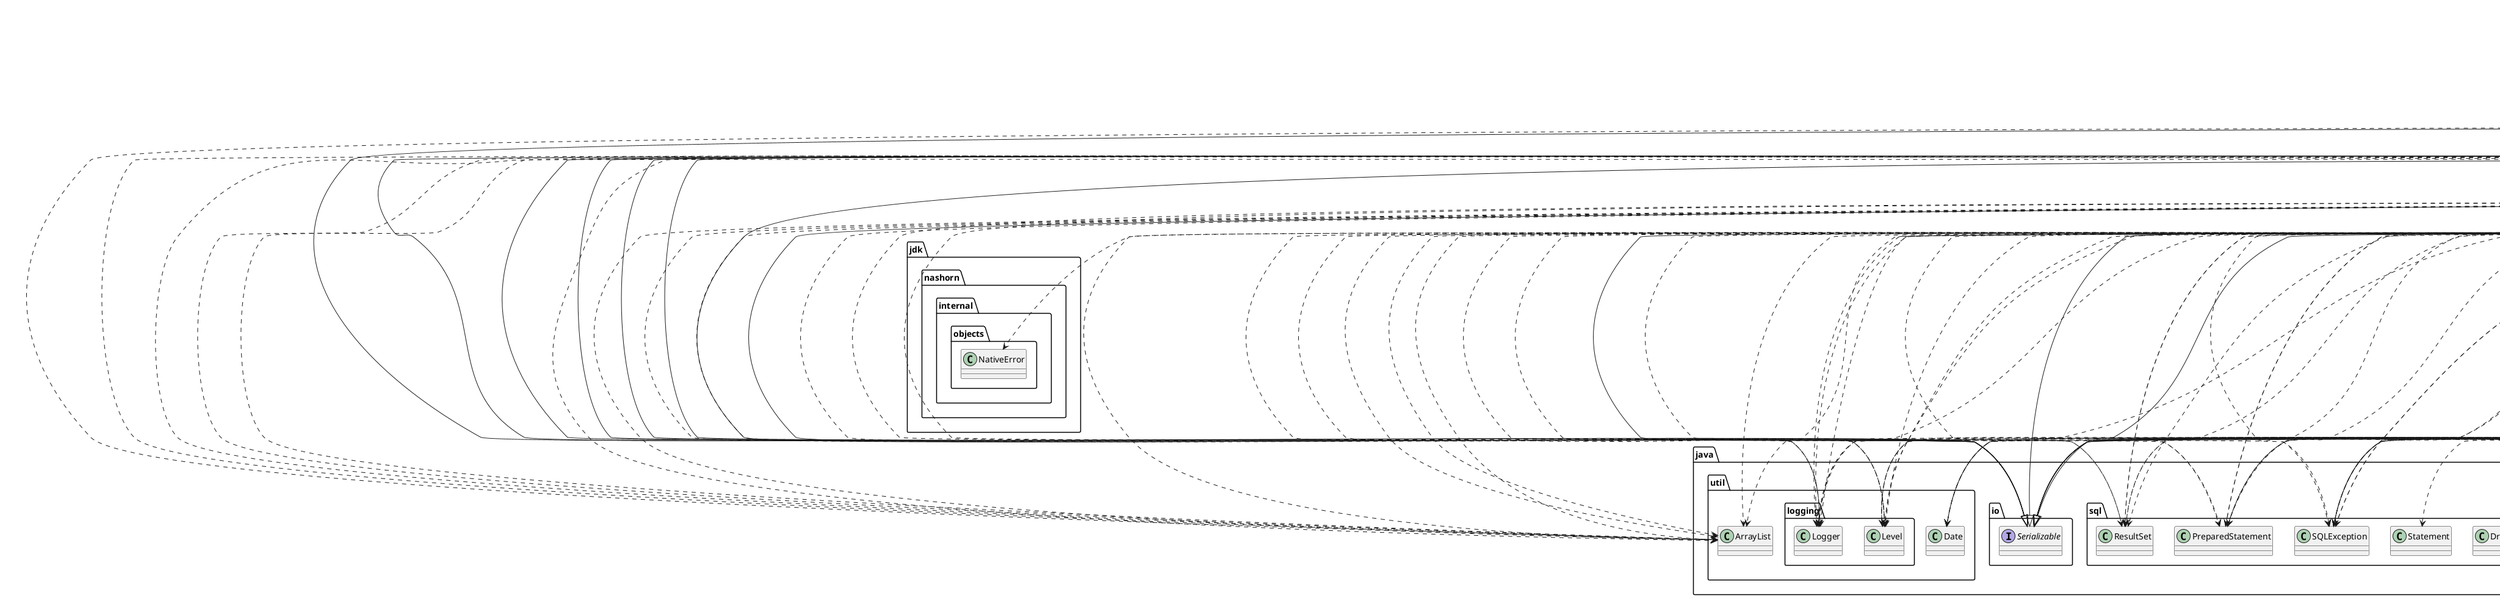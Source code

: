 @startuml
annotation java.lang.Override
annotation javax.faces.bean.ManagedBean
annotation javax.faces.bean.SessionScoped
annotation javax.faces.convert.FacesConverter
annotation javax.persistence.Id
class br.com.sagap.controller.alunoMB
class br.com.sagap.controller.cidadeMB
class br.com.sagap.controller.configMB
class br.com.sagap.controller.cursoMB
class br.com.sagap.controller.loginMB
class br.com.sagap.controller.professorMB
class br.com.sagap.controller.turmaMB
class br.com.sagap.dao.CidadeDao
class br.com.sagap.dao.CursoDao
class br.com.sagap.dao.EstadoDao
class br.com.sagap.dao.GradeDao
class br.com.sagap.dao.GradeMateriasDao
class br.com.sagap.dao.InstituicaoDao
class br.com.sagap.dao.PessoaDao
class br.com.sagap.dao.TurmaDao
class br.com.sagap.model.AlunoModel
class br.com.sagap.model.CidadeModel
class br.com.sagap.model.CursoModel
class br.com.sagap.model.EstadoModel
class br.com.sagap.model.GradeMateriasModel
class br.com.sagap.model.GradeNotaModel
class br.com.sagap.model.InstituicaoModel
class br.com.sagap.model.PessoaModel
class br.com.sagap.model.TurmaModel
class br.com.sagap.util.Conexao
class br.com.sagap.util.EntityConverter
class br.com.sagap.util.Fabrica
class br.com.sagap.util.UtilMensagens
class java.lang.reflect.Field
class java.sql.Connection
class java.sql.DriverManager
class java.sql.PreparedStatement
class java.sql.ResultSet
class java.sql.SQLException
class java.sql.Statement
class java.util.ArrayList
class java.util.Date
class java.util.logging.Level
class java.util.logging.Logger
class javax.faces.application.FacesMessage
class javax.faces.component.UIComponent
class javax.faces.context.FacesContext
class javax.servlet.http.HttpSession
class jdk.nashorn.internal.objects.NativeError
interface java.io.Serializable
interface javax.faces.convert.Converter
br.com.sagap.controller.alunoMB ..> javax.faces.bean.ManagedBean
br.com.sagap.controller.alunoMB ..> javax.faces.bean.SessionScoped
br.com.sagap.controller.alunoMB ..> br.com.sagap.dao.PessoaDao
br.com.sagap.controller.alunoMB ..> br.com.sagap.model.CidadeModel
br.com.sagap.controller.alunoMB ..> br.com.sagap.model.PessoaModel
br.com.sagap.controller.alunoMB ..> br.com.sagap.util.UtilMensagens
br.com.sagap.controller.alunoMB ..> java.util.ArrayList
br.com.sagap.controller.alunoMB --|> java.io.Serializable
br.com.sagap.controller.cidadeMB ..> javax.faces.bean.ManagedBean
br.com.sagap.controller.cidadeMB ..> javax.faces.bean.SessionScoped
br.com.sagap.controller.cidadeMB ..> br.com.sagap.dao.CidadeDao
br.com.sagap.controller.cidadeMB ..> br.com.sagap.dao.EstadoDao
br.com.sagap.controller.cidadeMB ..> br.com.sagap.model.CidadeModel
br.com.sagap.controller.cidadeMB ..> br.com.sagap.model.EstadoModel
br.com.sagap.controller.cidadeMB ..> br.com.sagap.util.Fabrica
br.com.sagap.controller.cidadeMB ..> java.util.ArrayList
br.com.sagap.controller.cidadeMB --|> java.io.Serializable
br.com.sagap.controller.configMB ..> javax.faces.bean.ManagedBean
br.com.sagap.controller.configMB ..> javax.faces.bean.SessionScoped
br.com.sagap.controller.configMB ..> br.com.sagap.dao.GradeDao
br.com.sagap.controller.configMB ..> br.com.sagap.dao.InstituicaoDao
br.com.sagap.controller.configMB ..> br.com.sagap.dao.PessoaDao
br.com.sagap.controller.configMB ..> br.com.sagap.model.CidadeModel
br.com.sagap.controller.configMB ..> br.com.sagap.model.GradeNotaModel
br.com.sagap.controller.configMB ..> br.com.sagap.model.InstituicaoModel
br.com.sagap.controller.configMB ..> br.com.sagap.model.PessoaModel
br.com.sagap.controller.configMB ..> br.com.sagap.util.UtilMensagens
br.com.sagap.controller.configMB ..> java.util.ArrayList
br.com.sagap.controller.configMB ..> javax.faces.context.FacesContext
br.com.sagap.controller.configMB ..> javax.servlet.http.HttpSession
br.com.sagap.controller.configMB --|> java.io.Serializable
br.com.sagap.controller.cursoMB ..> javax.faces.bean.ManagedBean
br.com.sagap.controller.cursoMB ..> javax.faces.bean.SessionScoped
br.com.sagap.controller.cursoMB ..> br.com.sagap.dao.CursoDao
br.com.sagap.controller.cursoMB ..> br.com.sagap.dao.InstituicaoDao
br.com.sagap.controller.cursoMB ..> br.com.sagap.model.CursoModel
br.com.sagap.controller.cursoMB ..> br.com.sagap.model.InstituicaoModel
br.com.sagap.controller.cursoMB ..> br.com.sagap.util.UtilMensagens
br.com.sagap.controller.cursoMB ..> java.util.ArrayList
br.com.sagap.controller.cursoMB --|> java.io.Serializable
br.com.sagap.controller.loginMB ..> javax.faces.bean.ManagedBean
br.com.sagap.controller.loginMB ..> javax.faces.bean.SessionScoped
br.com.sagap.controller.loginMB ..> br.com.sagap.dao.PessoaDao
br.com.sagap.controller.loginMB ..> br.com.sagap.model.PessoaModel
br.com.sagap.controller.loginMB ..> br.com.sagap.util.UtilMensagens
br.com.sagap.controller.loginMB ..> javax.faces.context.FacesContext
br.com.sagap.controller.loginMB ..> javax.servlet.http.HttpSession
br.com.sagap.controller.loginMB --|> java.io.Serializable
br.com.sagap.controller.professorMB ..> javax.faces.bean.ManagedBean
br.com.sagap.controller.professorMB ..> javax.faces.bean.SessionScoped
br.com.sagap.controller.professorMB ..> br.com.sagap.dao.PessoaDao
br.com.sagap.controller.professorMB ..> br.com.sagap.model.CidadeModel
br.com.sagap.controller.professorMB ..> br.com.sagap.model.PessoaModel
br.com.sagap.controller.professorMB ..> br.com.sagap.util.UtilMensagens
br.com.sagap.controller.professorMB ..> java.util.ArrayList
br.com.sagap.controller.professorMB --|> java.io.Serializable
br.com.sagap.controller.turmaMB ..> javax.faces.bean.ManagedBean
br.com.sagap.controller.turmaMB ..> javax.faces.bean.SessionScoped
br.com.sagap.controller.turmaMB ..> br.com.sagap.dao.CursoDao
br.com.sagap.controller.turmaMB ..> br.com.sagap.dao.GradeMateriasDao
br.com.sagap.controller.turmaMB ..> br.com.sagap.dao.PessoaDao
br.com.sagap.controller.turmaMB ..> br.com.sagap.dao.TurmaDao
br.com.sagap.controller.turmaMB ..> br.com.sagap.model.AlunoModel
br.com.sagap.controller.turmaMB ..> br.com.sagap.model.CursoModel
br.com.sagap.controller.turmaMB ..> br.com.sagap.model.GradeMateriasModel
br.com.sagap.controller.turmaMB ..> br.com.sagap.model.PessoaModel
br.com.sagap.controller.turmaMB ..> br.com.sagap.model.TurmaModel
br.com.sagap.controller.turmaMB ..> br.com.sagap.util.UtilMensagens
br.com.sagap.controller.turmaMB ..> java.util.ArrayList
br.com.sagap.controller.turmaMB --|> java.io.Serializable
br.com.sagap.dao.CidadeDao ..> br.com.sagap.model.CidadeModel
br.com.sagap.dao.CidadeDao ..> br.com.sagap.model.EstadoModel
br.com.sagap.dao.CidadeDao ..> br.com.sagap.util.Conexao
br.com.sagap.dao.CidadeDao ..> br.com.sagap.util.Fabrica
br.com.sagap.dao.CidadeDao ..> java.sql.PreparedStatement
br.com.sagap.dao.CidadeDao ..> java.sql.ResultSet
br.com.sagap.dao.CidadeDao ..> java.sql.SQLException
br.com.sagap.dao.CidadeDao ..> java.util.ArrayList
br.com.sagap.dao.CidadeDao ..> java.util.logging.Level
br.com.sagap.dao.CidadeDao ..> java.util.logging.Logger
br.com.sagap.dao.CidadeDao --|> java.io.Serializable
br.com.sagap.dao.CursoDao ..> br.com.sagap.model.CursoModel
br.com.sagap.dao.CursoDao ..> br.com.sagap.model.InstituicaoModel
br.com.sagap.dao.CursoDao ..> br.com.sagap.util.Conexao
br.com.sagap.dao.CursoDao ..> br.com.sagap.util.Fabrica
br.com.sagap.dao.CursoDao ..> java.sql.PreparedStatement
br.com.sagap.dao.CursoDao ..> java.sql.ResultSet
br.com.sagap.dao.CursoDao ..> java.sql.SQLException
br.com.sagap.dao.CursoDao ..> java.util.ArrayList
br.com.sagap.dao.CursoDao ..> java.util.logging.Level
br.com.sagap.dao.CursoDao ..> java.util.logging.Logger
br.com.sagap.dao.EstadoDao ..> br.com.sagap.model.EstadoModel
br.com.sagap.dao.EstadoDao ..> br.com.sagap.util.Conexao
br.com.sagap.dao.EstadoDao ..> br.com.sagap.util.Fabrica
br.com.sagap.dao.EstadoDao ..> java.sql.PreparedStatement
br.com.sagap.dao.EstadoDao ..> java.sql.ResultSet
br.com.sagap.dao.EstadoDao ..> java.sql.SQLException
br.com.sagap.dao.EstadoDao ..> java.util.ArrayList
br.com.sagap.dao.EstadoDao ..> java.util.logging.Level
br.com.sagap.dao.EstadoDao ..> java.util.logging.Logger
br.com.sagap.dao.EstadoDao --|> java.io.Serializable
br.com.sagap.dao.GradeDao ..> br.com.sagap.model.GradeNotaModel
br.com.sagap.dao.GradeDao ..> br.com.sagap.util.Conexao
br.com.sagap.dao.GradeDao ..> br.com.sagap.util.Fabrica
br.com.sagap.dao.GradeDao ..> java.sql.PreparedStatement
br.com.sagap.dao.GradeDao ..> java.sql.SQLException
br.com.sagap.dao.GradeDao ..> java.util.logging.Level
br.com.sagap.dao.GradeDao ..> java.util.logging.Logger
br.com.sagap.dao.GradeMateriasDao ..> br.com.sagap.model.GradeMateriasModel
br.com.sagap.dao.GradeMateriasDao ..> br.com.sagap.model.PessoaModel
br.com.sagap.dao.GradeMateriasDao ..> br.com.sagap.model.TurmaModel
br.com.sagap.dao.GradeMateriasDao ..> br.com.sagap.util.Conexao
br.com.sagap.dao.GradeMateriasDao ..> br.com.sagap.util.Fabrica
br.com.sagap.dao.GradeMateriasDao ..> java.sql.PreparedStatement
br.com.sagap.dao.GradeMateriasDao ..> java.sql.ResultSet
br.com.sagap.dao.GradeMateriasDao ..> java.sql.SQLException
br.com.sagap.dao.GradeMateriasDao ..> java.util.ArrayList
br.com.sagap.dao.GradeMateriasDao ..> java.util.logging.Level
br.com.sagap.dao.GradeMateriasDao ..> java.util.logging.Logger
br.com.sagap.dao.GradeMateriasDao --|> java.io.Serializable
br.com.sagap.dao.InstituicaoDao ..> br.com.sagap.model.InstituicaoModel
br.com.sagap.dao.InstituicaoDao ..> br.com.sagap.util.Conexao
br.com.sagap.dao.InstituicaoDao ..> br.com.sagap.util.Fabrica
br.com.sagap.dao.InstituicaoDao ..> java.sql.PreparedStatement
br.com.sagap.dao.InstituicaoDao ..> java.sql.ResultSet
br.com.sagap.dao.InstituicaoDao ..> java.sql.SQLException
br.com.sagap.dao.InstituicaoDao ..> java.util.ArrayList
br.com.sagap.dao.InstituicaoDao ..> java.util.logging.Level
br.com.sagap.dao.InstituicaoDao ..> java.util.logging.Logger
br.com.sagap.dao.InstituicaoDao ..> jdk.nashorn.internal.objects.NativeError
br.com.sagap.dao.PessoaDao ..> br.com.sagap.model.CidadeModel
br.com.sagap.dao.PessoaDao ..> br.com.sagap.model.PessoaModel
br.com.sagap.dao.PessoaDao ..> br.com.sagap.util.Conexao
br.com.sagap.dao.PessoaDao ..> br.com.sagap.util.Fabrica
br.com.sagap.dao.PessoaDao ..> java.sql.PreparedStatement
br.com.sagap.dao.PessoaDao ..> java.sql.ResultSet
br.com.sagap.dao.PessoaDao ..> java.sql.SQLException
br.com.sagap.dao.PessoaDao ..> java.util.ArrayList
br.com.sagap.dao.PessoaDao ..> java.util.logging.Level
br.com.sagap.dao.PessoaDao ..> java.util.logging.Logger
br.com.sagap.dao.TurmaDao ..> br.com.sagap.model.CursoModel
br.com.sagap.dao.TurmaDao ..> br.com.sagap.model.TurmaModel
br.com.sagap.dao.TurmaDao ..> br.com.sagap.util.Conexao
br.com.sagap.dao.TurmaDao ..> br.com.sagap.util.Fabrica
br.com.sagap.dao.TurmaDao ..> java.sql.PreparedStatement
br.com.sagap.dao.TurmaDao ..> java.sql.ResultSet
br.com.sagap.dao.TurmaDao ..> java.sql.SQLException
br.com.sagap.dao.TurmaDao ..> java.util.ArrayList
br.com.sagap.dao.TurmaDao ..> java.util.logging.Level
br.com.sagap.dao.TurmaDao ..> java.util.logging.Logger
br.com.sagap.dao.TurmaDao --|> java.io.Serializable
br.com.sagap.model.AlunoModel ..> javax.persistence.Id
br.com.sagap.model.AlunoModel ..> java.util.Date
br.com.sagap.model.AlunoModel --|> java.io.Serializable
br.com.sagap.model.CidadeModel ..> javax.persistence.Id
br.com.sagap.model.CidadeModel --|> java.io.Serializable
br.com.sagap.model.CursoModel ..> javax.persistence.Id
br.com.sagap.model.CursoModel ..> java.util.Date
br.com.sagap.model.CursoModel --|> java.io.Serializable
br.com.sagap.model.EstadoModel ..> javax.persistence.Id
br.com.sagap.model.EstadoModel --|> java.io.Serializable
br.com.sagap.model.GradeMateriasModel ..> javax.persistence.Id
br.com.sagap.model.GradeMateriasModel ..> java.util.Date
br.com.sagap.model.GradeNotaModel ..> javax.persistence.Id
br.com.sagap.model.GradeNotaModel --|> java.io.Serializable
br.com.sagap.model.InstituicaoModel ..> javax.persistence.Id
br.com.sagap.model.InstituicaoModel --|> java.io.Serializable
br.com.sagap.model.PessoaModel ..> javax.persistence.Id
br.com.sagap.model.PessoaModel ..> java.util.Date
br.com.sagap.model.PessoaModel --|> java.io.Serializable
br.com.sagap.model.TurmaModel ..> javax.persistence.Id
br.com.sagap.model.TurmaModel ..> java.util.Date
br.com.sagap.util.Conexao ..> java.sql.Connection
br.com.sagap.util.Conexao ..> java.sql.DriverManager
br.com.sagap.util.Conexao ..> java.sql.SQLException
br.com.sagap.util.Conexao ..> java.sql.Statement
br.com.sagap.util.Conexao --|> java.io.Serializable
br.com.sagap.util.EntityConverter ..> java.lang.Override
br.com.sagap.util.EntityConverter ..> javax.faces.convert.FacesConverter
br.com.sagap.util.EntityConverter ..> javax.persistence.Id
br.com.sagap.util.EntityConverter ..> java.lang.reflect.Field
br.com.sagap.util.EntityConverter ..> javax.faces.component.UIComponent
br.com.sagap.util.EntityConverter ..> javax.faces.context.FacesContext
br.com.sagap.util.EntityConverter --|> javax.faces.convert.Converter
br.com.sagap.util.Fabrica ..> java.sql.SQLException
br.com.sagap.util.Fabrica ..> java.util.logging.Level
br.com.sagap.util.Fabrica ..> java.util.logging.Logger
br.com.sagap.util.Fabrica --|> java.io.Serializable
br.com.sagap.util.UtilMensagens ..> javax.faces.application.FacesMessage
br.com.sagap.util.UtilMensagens ..> javax.faces.context.FacesContext
@enduml